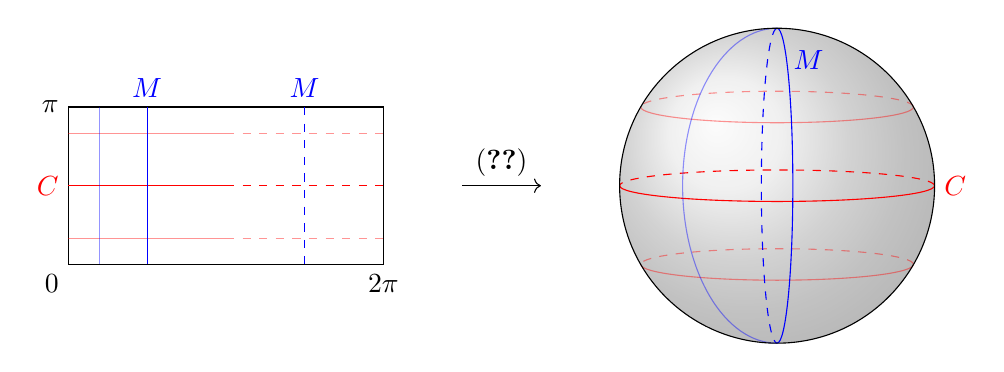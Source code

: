 \begin{tikzpicture}[scale=2]
% Rechthoek
\draw (0,0) -- (2,0) -- (2,1) -- (0,1) -- cycle;
\draw (0,0) node [below left] {$0$};
\draw (2,0) node [below] {$2\pi$};
\draw (0,1) node [left] {$\pi$};
% Hoogtegraden op rechthoek
\draw[red] (0,0.5) -- (1,0.5);
\draw[red, dashed] (1,0.5) -- (2,0.5);
\draw[red, opacity=0.42] (0,1/6) -- (1,1/6);
\draw[red, dashed, opacity=0.42] (1,1/6) -- (2,1/6);
\draw[red, opacity=0.42] (0,5/6) -- (1,5/6);
\draw[red, dashed, opacity=0.42] (1,5/6) -- (2,5/6);
\draw[red] (0,0.5) node [left] {$C$};
% Meridiaan op rechthoek
\draw[blue] (0.5,1) -- (0.5,0);
\draw[blue, opacity=.42] (0.2,1) -- (0.2,0);
\draw[blue, dashed] (1.5,1) -- (1.5,0);
\draw[blue] (0.5,1) node [above] {$M$};
\draw[blue] (1.5,1) node [above] {$M$};

% Pijl
\draw [->] (2.5, 0.5) -- (3, 0.5);
\draw (2.75,0.5) node [above] {\eqref{eq:BorelPolar}};
% Bol
\shade[ball color = gray!40, opacity = 0.4] (4.5, 0.5) circle (1);

% Hoogtegraden op bol
\draw[red, dashed] (5.5, 0.5) arc (0:180:1 and 0.1);
\draw[red] (3.5, 0.5) arc (-180:0:1 and 0.1);
\draw[red] (5.5, 0.5) node [right] {$C$};

\draw[red, opacity=0.42] ({4.5-cos(30)}, {0.5-sin(30)}) arc (-180:0:{cos(30)} and 0.1);
\draw[red, opacity=0.42, dashed] ({4.5+cos(30)}, {0.5-sin(30)}) arc (0:180:{cos(30)} and 0.1);
\draw[red, opacity=0.42] ({4.5-cos(30)}, {0.5+sin(30)}) arc (-180:0:{cos(30)} and 0.1);
\draw[red, opacity=0.42, dashed] ({4.5+cos(30)}, {0.5+sin(30)}) arc (0:180:{cos(30)} and 0.1);

% Meridiaan op bol
\draw[blue, dashed, rotate around={90:(4.5, 1.5)}] (4.5, 1.5) arc (0:180:1 and 0.1);
\draw[blue, rotate around={90:(4.5, -0.5)}] (4.5, -0.5) arc (-180:0:1 and 0.1);

\draw[blue] (4.7, 1.3) node {$M$};


\draw[blue, rotate around={270:(4.5, 1.5)}, opacity=.42] (4.5, 1.5) arc (-180:0:1 and 0.6);


\draw (4.5, 0.5) circle (1);
\end{tikzpicture}